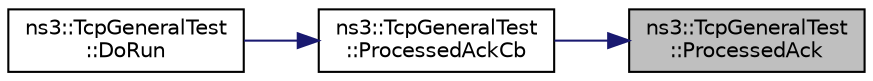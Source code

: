 digraph "ns3::TcpGeneralTest::ProcessedAck"
{
 // LATEX_PDF_SIZE
  edge [fontname="Helvetica",fontsize="10",labelfontname="Helvetica",labelfontsize="10"];
  node [fontname="Helvetica",fontsize="10",shape=record];
  rankdir="RL";
  Node1 [label="ns3::TcpGeneralTest\l::ProcessedAck",height=0.2,width=0.4,color="black", fillcolor="grey75", style="filled", fontcolor="black",tooltip="Processed ack."];
  Node1 -> Node2 [dir="back",color="midnightblue",fontsize="10",style="solid",fontname="Helvetica"];
  Node2 [label="ns3::TcpGeneralTest\l::ProcessedAckCb",height=0.2,width=0.4,color="black", fillcolor="white", style="filled",URL="$classns3_1_1_tcp_general_test.html#af88a3e0b2df93ce521e1b83ae9e4ef76",tooltip="ACK processed Callback."];
  Node2 -> Node3 [dir="back",color="midnightblue",fontsize="10",style="solid",fontname="Helvetica"];
  Node3 [label="ns3::TcpGeneralTest\l::DoRun",height=0.2,width=0.4,color="black", fillcolor="white", style="filled",URL="$classns3_1_1_tcp_general_test.html#a79f00453e60b95fcf8d22757593f5ed3",tooltip="Execute the tcp test."];
}
